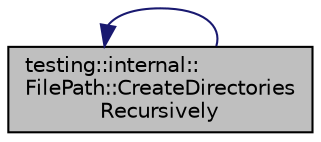 digraph "testing::internal::FilePath::CreateDirectoriesRecursively"
{
  edge [fontname="Helvetica",fontsize="10",labelfontname="Helvetica",labelfontsize="10"];
  node [fontname="Helvetica",fontsize="10",shape=record];
  rankdir="LR";
  Node101 [label="testing::internal::\lFilePath::CreateDirectories\lRecursively",height=0.2,width=0.4,color="black", fillcolor="grey75", style="filled", fontcolor="black"];
  Node101 -> Node101 [dir="back",color="midnightblue",fontsize="10",style="solid",fontname="Helvetica"];
}
